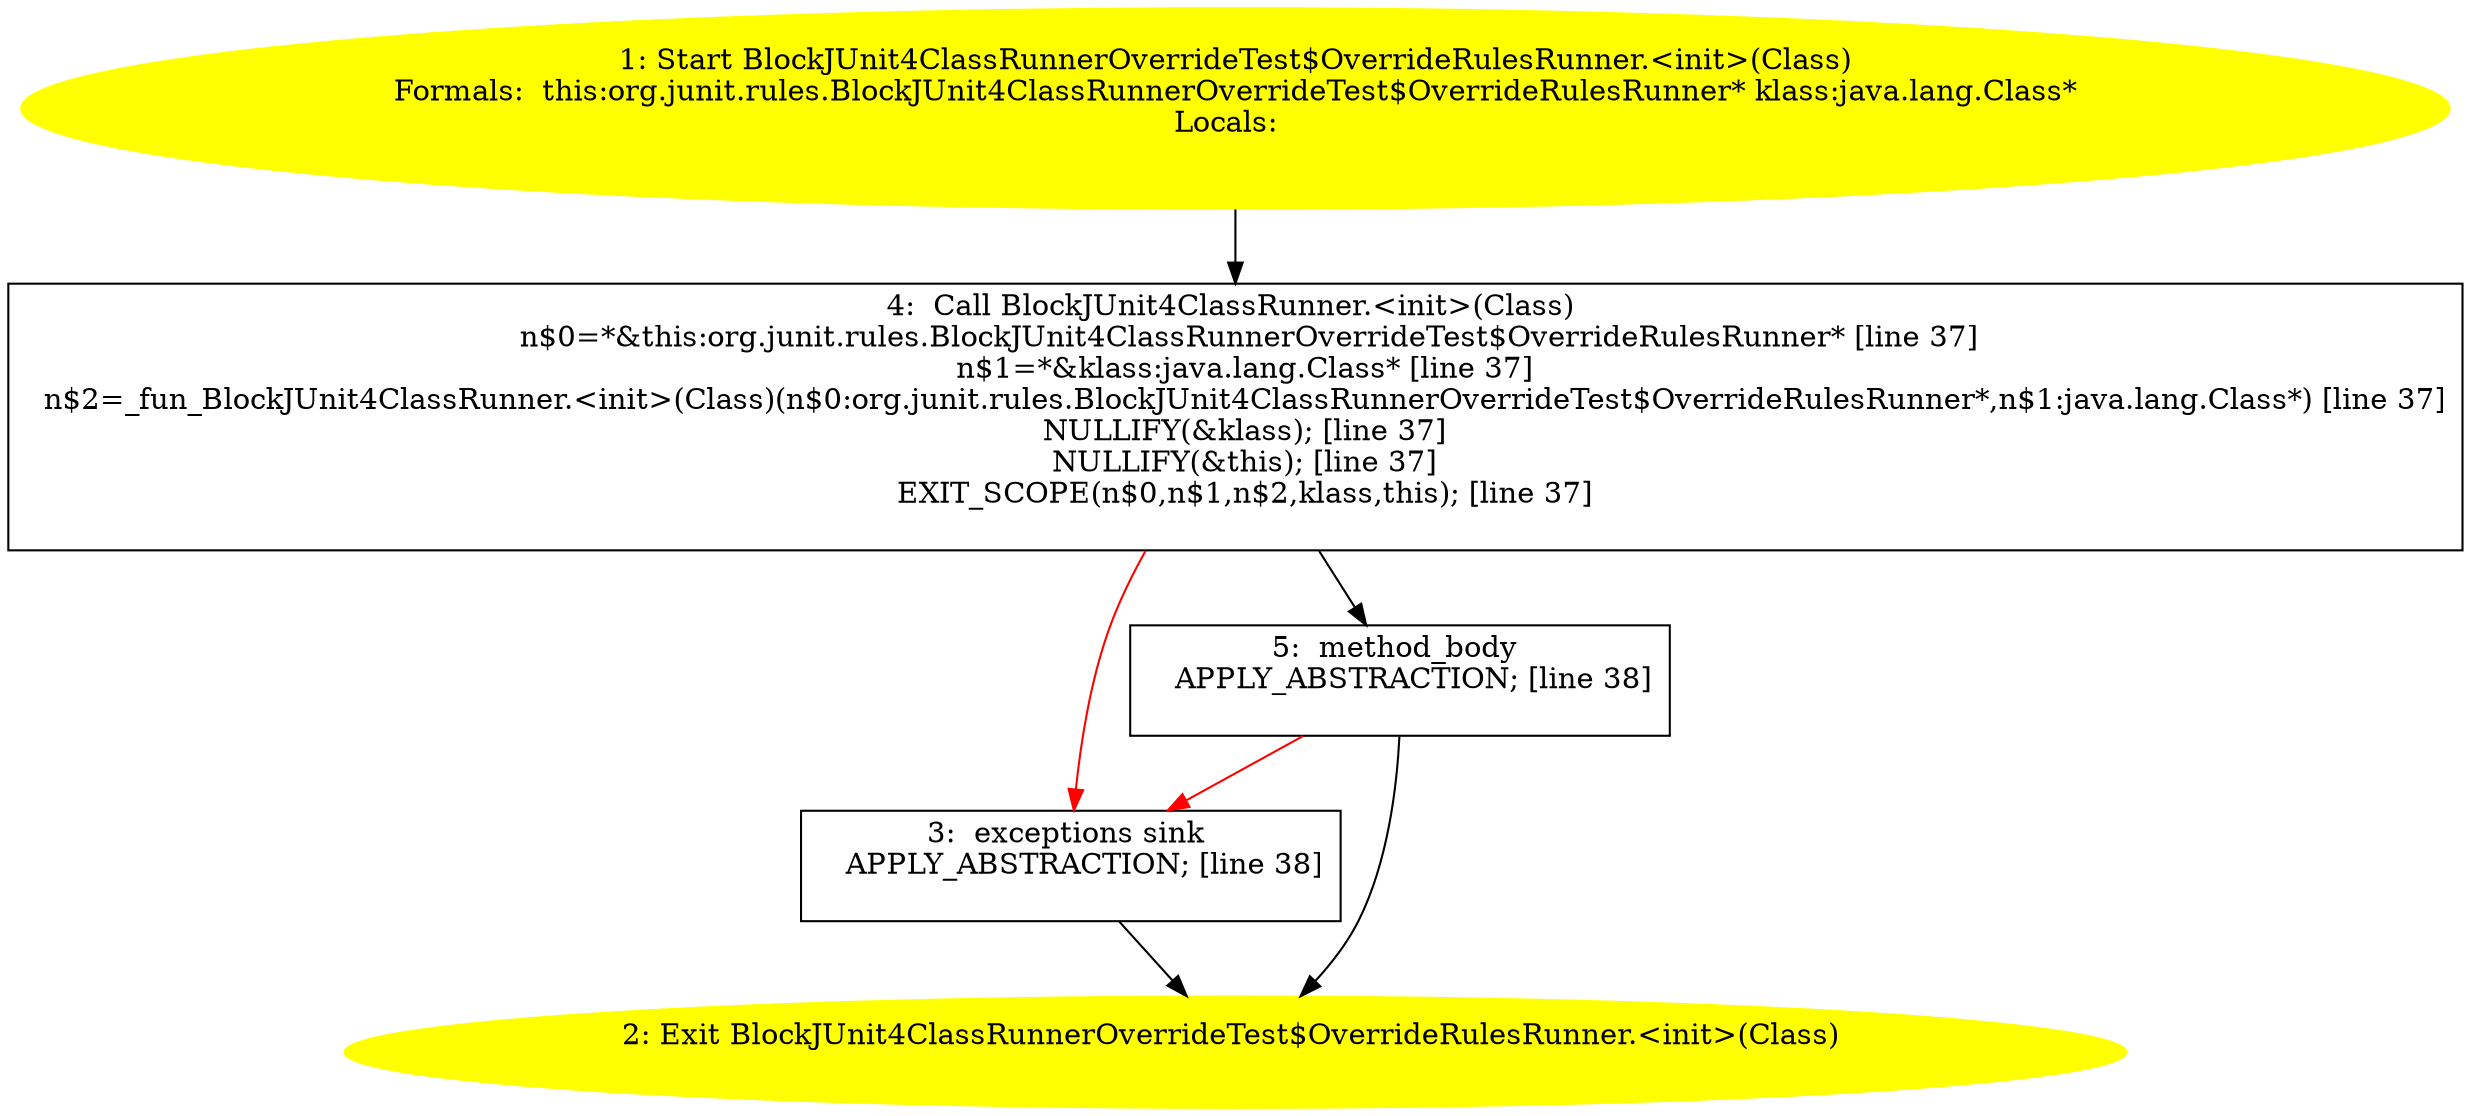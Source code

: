 /* @generated */
digraph cfg {
"org.junit.rules.BlockJUnit4ClassRunnerOverrideTest$OverrideRulesRunner.<init>(java.lang.Class).d5c031157ccadc0e57fd64dd4e3ff0fb_1" [label="1: Start BlockJUnit4ClassRunnerOverrideTest$OverrideRulesRunner.<init>(Class)\nFormals:  this:org.junit.rules.BlockJUnit4ClassRunnerOverrideTest$OverrideRulesRunner* klass:java.lang.Class*\nLocals:  \n  " color=yellow style=filled]
	

	 "org.junit.rules.BlockJUnit4ClassRunnerOverrideTest$OverrideRulesRunner.<init>(java.lang.Class).d5c031157ccadc0e57fd64dd4e3ff0fb_1" -> "org.junit.rules.BlockJUnit4ClassRunnerOverrideTest$OverrideRulesRunner.<init>(java.lang.Class).d5c031157ccadc0e57fd64dd4e3ff0fb_4" ;
"org.junit.rules.BlockJUnit4ClassRunnerOverrideTest$OverrideRulesRunner.<init>(java.lang.Class).d5c031157ccadc0e57fd64dd4e3ff0fb_2" [label="2: Exit BlockJUnit4ClassRunnerOverrideTest$OverrideRulesRunner.<init>(Class) \n  " color=yellow style=filled]
	

"org.junit.rules.BlockJUnit4ClassRunnerOverrideTest$OverrideRulesRunner.<init>(java.lang.Class).d5c031157ccadc0e57fd64dd4e3ff0fb_3" [label="3:  exceptions sink \n   APPLY_ABSTRACTION; [line 38]\n " shape="box"]
	

	 "org.junit.rules.BlockJUnit4ClassRunnerOverrideTest$OverrideRulesRunner.<init>(java.lang.Class).d5c031157ccadc0e57fd64dd4e3ff0fb_3" -> "org.junit.rules.BlockJUnit4ClassRunnerOverrideTest$OverrideRulesRunner.<init>(java.lang.Class).d5c031157ccadc0e57fd64dd4e3ff0fb_2" ;
"org.junit.rules.BlockJUnit4ClassRunnerOverrideTest$OverrideRulesRunner.<init>(java.lang.Class).d5c031157ccadc0e57fd64dd4e3ff0fb_4" [label="4:  Call BlockJUnit4ClassRunner.<init>(Class) \n   n$0=*&this:org.junit.rules.BlockJUnit4ClassRunnerOverrideTest$OverrideRulesRunner* [line 37]\n  n$1=*&klass:java.lang.Class* [line 37]\n  n$2=_fun_BlockJUnit4ClassRunner.<init>(Class)(n$0:org.junit.rules.BlockJUnit4ClassRunnerOverrideTest$OverrideRulesRunner*,n$1:java.lang.Class*) [line 37]\n  NULLIFY(&klass); [line 37]\n  NULLIFY(&this); [line 37]\n  EXIT_SCOPE(n$0,n$1,n$2,klass,this); [line 37]\n " shape="box"]
	

	 "org.junit.rules.BlockJUnit4ClassRunnerOverrideTest$OverrideRulesRunner.<init>(java.lang.Class).d5c031157ccadc0e57fd64dd4e3ff0fb_4" -> "org.junit.rules.BlockJUnit4ClassRunnerOverrideTest$OverrideRulesRunner.<init>(java.lang.Class).d5c031157ccadc0e57fd64dd4e3ff0fb_5" ;
	 "org.junit.rules.BlockJUnit4ClassRunnerOverrideTest$OverrideRulesRunner.<init>(java.lang.Class).d5c031157ccadc0e57fd64dd4e3ff0fb_4" -> "org.junit.rules.BlockJUnit4ClassRunnerOverrideTest$OverrideRulesRunner.<init>(java.lang.Class).d5c031157ccadc0e57fd64dd4e3ff0fb_3" [color="red" ];
"org.junit.rules.BlockJUnit4ClassRunnerOverrideTest$OverrideRulesRunner.<init>(java.lang.Class).d5c031157ccadc0e57fd64dd4e3ff0fb_5" [label="5:  method_body \n   APPLY_ABSTRACTION; [line 38]\n " shape="box"]
	

	 "org.junit.rules.BlockJUnit4ClassRunnerOverrideTest$OverrideRulesRunner.<init>(java.lang.Class).d5c031157ccadc0e57fd64dd4e3ff0fb_5" -> "org.junit.rules.BlockJUnit4ClassRunnerOverrideTest$OverrideRulesRunner.<init>(java.lang.Class).d5c031157ccadc0e57fd64dd4e3ff0fb_2" ;
	 "org.junit.rules.BlockJUnit4ClassRunnerOverrideTest$OverrideRulesRunner.<init>(java.lang.Class).d5c031157ccadc0e57fd64dd4e3ff0fb_5" -> "org.junit.rules.BlockJUnit4ClassRunnerOverrideTest$OverrideRulesRunner.<init>(java.lang.Class).d5c031157ccadc0e57fd64dd4e3ff0fb_3" [color="red" ];
}
